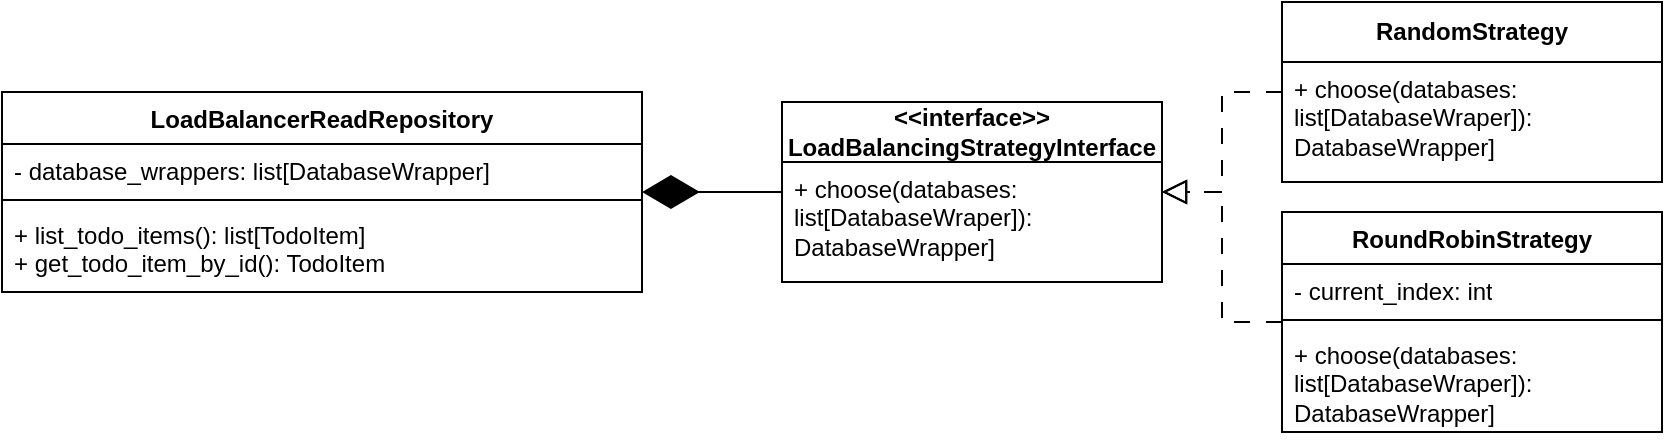 <mxfile version="22.1.18" type="github">
  <diagram name="Page-1" id="LKDCihqu7QzJOyVYmNos">
    <mxGraphModel dx="1026" dy="625" grid="1" gridSize="10" guides="1" tooltips="1" connect="1" arrows="1" fold="1" page="1" pageScale="1" pageWidth="827" pageHeight="1169" math="0" shadow="0">
      <root>
        <mxCell id="0" />
        <mxCell id="1" parent="0" />
        <mxCell id="-dRpDFaT-7xceVLeXtJq-16" style="edgeStyle=orthogonalEdgeStyle;rounded=0;orthogonalLoop=1;jettySize=auto;html=1;endArrow=diamondThin;endFill=1;startSize=6;endSize=26;" edge="1" parent="1" source="-dRpDFaT-7xceVLeXtJq-2" target="-dRpDFaT-7xceVLeXtJq-12">
          <mxGeometry relative="1" as="geometry" />
        </mxCell>
        <mxCell id="-dRpDFaT-7xceVLeXtJq-2" value="&lt;b&gt;&amp;lt;&amp;lt;interface&amp;gt;&amp;gt;&lt;br&gt;LoadBalancingStrategyInterface&lt;br&gt;&lt;/b&gt;" style="swimlane;fontStyle=0;childLayout=stackLayout;horizontal=1;startSize=30;fillColor=none;horizontalStack=0;resizeParent=1;resizeParentMax=0;resizeLast=0;collapsible=1;marginBottom=0;whiteSpace=wrap;html=1;" vertex="1" parent="1">
          <mxGeometry x="1060" y="480" width="190" height="90" as="geometry" />
        </mxCell>
        <mxCell id="-dRpDFaT-7xceVLeXtJq-3" value="+ choose(databases: list[DatabaseWraper]): DatabaseWrapper]" style="text;strokeColor=none;fillColor=none;align=left;verticalAlign=top;spacingLeft=4;spacingRight=4;overflow=hidden;rotatable=0;points=[[0,0.5],[1,0.5]];portConstraint=eastwest;whiteSpace=wrap;html=1;" vertex="1" parent="-dRpDFaT-7xceVLeXtJq-2">
          <mxGeometry y="30" width="190" height="60" as="geometry" />
        </mxCell>
        <mxCell id="-dRpDFaT-7xceVLeXtJq-4" style="edgeStyle=orthogonalEdgeStyle;rounded=0;orthogonalLoop=1;jettySize=auto;html=1;dashed=1;dashPattern=8 8;endArrow=block;endFill=0;endSize=10;" edge="1" parent="1" source="-dRpDFaT-7xceVLeXtJq-5" target="-dRpDFaT-7xceVLeXtJq-2">
          <mxGeometry relative="1" as="geometry" />
        </mxCell>
        <mxCell id="-dRpDFaT-7xceVLeXtJq-5" value="&lt;b&gt;RandomStrategy&lt;br&gt;&lt;/b&gt;" style="swimlane;fontStyle=0;childLayout=stackLayout;horizontal=1;startSize=30;fillColor=none;horizontalStack=0;resizeParent=1;resizeParentMax=0;resizeLast=0;collapsible=1;marginBottom=0;whiteSpace=wrap;html=1;" vertex="1" parent="1">
          <mxGeometry x="1310" y="430" width="190" height="90" as="geometry" />
        </mxCell>
        <mxCell id="-dRpDFaT-7xceVLeXtJq-6" value="+ choose(databases: list[DatabaseWraper]): DatabaseWrapper]" style="text;strokeColor=none;fillColor=none;align=left;verticalAlign=top;spacingLeft=4;spacingRight=4;overflow=hidden;rotatable=0;points=[[0,0.5],[1,0.5]];portConstraint=eastwest;whiteSpace=wrap;html=1;" vertex="1" parent="-dRpDFaT-7xceVLeXtJq-5">
          <mxGeometry y="30" width="190" height="60" as="geometry" />
        </mxCell>
        <mxCell id="-dRpDFaT-7xceVLeXtJq-7" style="edgeStyle=orthogonalEdgeStyle;rounded=0;orthogonalLoop=1;jettySize=auto;html=1;dashed=1;dashPattern=8 8;endArrow=block;endFill=0;endSize=10;" edge="1" parent="1" source="-dRpDFaT-7xceVLeXtJq-8" target="-dRpDFaT-7xceVLeXtJq-2">
          <mxGeometry relative="1" as="geometry" />
        </mxCell>
        <mxCell id="-dRpDFaT-7xceVLeXtJq-8" value="&lt;b style=&quot;border-color: var(--border-color);&quot;&gt;RoundRobinStrategy&lt;/b&gt;" style="swimlane;fontStyle=1;align=center;verticalAlign=top;childLayout=stackLayout;horizontal=1;startSize=26;horizontalStack=0;resizeParent=1;resizeParentMax=0;resizeLast=0;collapsible=1;marginBottom=0;whiteSpace=wrap;html=1;" vertex="1" parent="1">
          <mxGeometry x="1310" y="535" width="190" height="110" as="geometry" />
        </mxCell>
        <mxCell id="-dRpDFaT-7xceVLeXtJq-9" value="- current_index: int" style="text;strokeColor=none;fillColor=none;align=left;verticalAlign=top;spacingLeft=4;spacingRight=4;overflow=hidden;rotatable=0;points=[[0,0.5],[1,0.5]];portConstraint=eastwest;whiteSpace=wrap;html=1;" vertex="1" parent="-dRpDFaT-7xceVLeXtJq-8">
          <mxGeometry y="26" width="190" height="24" as="geometry" />
        </mxCell>
        <mxCell id="-dRpDFaT-7xceVLeXtJq-10" value="" style="line;strokeWidth=1;fillColor=none;align=left;verticalAlign=middle;spacingTop=-1;spacingLeft=3;spacingRight=3;rotatable=0;labelPosition=right;points=[];portConstraint=eastwest;strokeColor=inherit;" vertex="1" parent="-dRpDFaT-7xceVLeXtJq-8">
          <mxGeometry y="50" width="190" height="8" as="geometry" />
        </mxCell>
        <mxCell id="-dRpDFaT-7xceVLeXtJq-11" value="+ choose(databases: list[DatabaseWraper]): DatabaseWrapper]" style="text;strokeColor=none;fillColor=none;align=left;verticalAlign=top;spacingLeft=4;spacingRight=4;overflow=hidden;rotatable=0;points=[[0,0.5],[1,0.5]];portConstraint=eastwest;whiteSpace=wrap;html=1;" vertex="1" parent="-dRpDFaT-7xceVLeXtJq-8">
          <mxGeometry y="58" width="190" height="52" as="geometry" />
        </mxCell>
        <mxCell id="-dRpDFaT-7xceVLeXtJq-12" value="LoadBalancerReadRepository" style="swimlane;fontStyle=1;align=center;verticalAlign=top;childLayout=stackLayout;horizontal=1;startSize=26;horizontalStack=0;resizeParent=1;resizeParentMax=0;resizeLast=0;collapsible=1;marginBottom=0;whiteSpace=wrap;html=1;" vertex="1" parent="1">
          <mxGeometry x="670" y="475" width="320" height="100" as="geometry" />
        </mxCell>
        <mxCell id="-dRpDFaT-7xceVLeXtJq-13" value="- database_wrappers: list[DatabaseWrapper]" style="text;strokeColor=none;fillColor=none;align=left;verticalAlign=top;spacingLeft=4;spacingRight=4;overflow=hidden;rotatable=0;points=[[0,0.5],[1,0.5]];portConstraint=eastwest;whiteSpace=wrap;html=1;" vertex="1" parent="-dRpDFaT-7xceVLeXtJq-12">
          <mxGeometry y="26" width="320" height="24" as="geometry" />
        </mxCell>
        <mxCell id="-dRpDFaT-7xceVLeXtJq-14" value="" style="line;strokeWidth=1;fillColor=none;align=left;verticalAlign=middle;spacingTop=-1;spacingLeft=3;spacingRight=3;rotatable=0;labelPosition=right;points=[];portConstraint=eastwest;strokeColor=inherit;" vertex="1" parent="-dRpDFaT-7xceVLeXtJq-12">
          <mxGeometry y="50" width="320" height="8" as="geometry" />
        </mxCell>
        <mxCell id="-dRpDFaT-7xceVLeXtJq-15" value="+ list_todo_items(): list[TodoItem]&lt;br style=&quot;border-color: var(--border-color);&quot;&gt;+ get_todo_item_by_id(): TodoItem" style="text;strokeColor=none;fillColor=none;align=left;verticalAlign=top;spacingLeft=4;spacingRight=4;overflow=hidden;rotatable=0;points=[[0,0.5],[1,0.5]];portConstraint=eastwest;whiteSpace=wrap;html=1;" vertex="1" parent="-dRpDFaT-7xceVLeXtJq-12">
          <mxGeometry y="58" width="320" height="42" as="geometry" />
        </mxCell>
      </root>
    </mxGraphModel>
  </diagram>
</mxfile>
